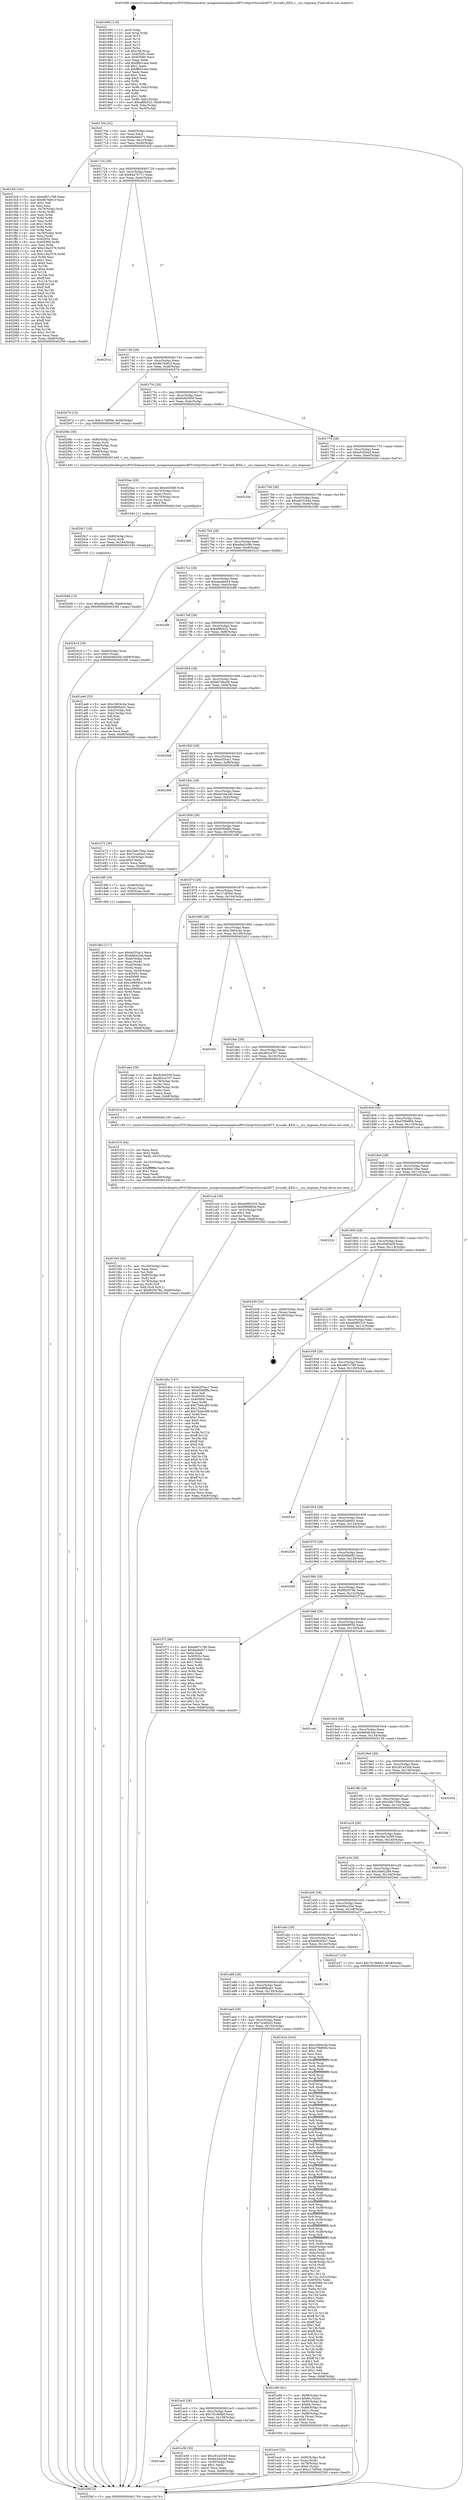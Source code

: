 digraph "0x401690" {
  label = "0x401690 (/mnt/c/Users/mathe/Desktop/tcc/POCII/binaries/extr_mongooseexamplesnRF51httprttSyscallsRTT_Syscalls_KEIL.c__sys_tmpnam_Final-ollvm.out::main(0))"
  labelloc = "t"
  node[shape=record]

  Entry [label="",width=0.3,height=0.3,shape=circle,fillcolor=black,style=filled]
  "0x401704" [label="{
     0x401704 [32]\l
     | [instrs]\l
     &nbsp;&nbsp;0x401704 \<+6\>: mov -0xb8(%rbp),%eax\l
     &nbsp;&nbsp;0x40170a \<+2\>: mov %eax,%ecx\l
     &nbsp;&nbsp;0x40170c \<+6\>: sub $0x8a4bd271,%ecx\l
     &nbsp;&nbsp;0x401712 \<+6\>: mov %eax,-0xcc(%rbp)\l
     &nbsp;&nbsp;0x401718 \<+6\>: mov %ecx,-0xd0(%rbp)\l
     &nbsp;&nbsp;0x40171e \<+6\>: je 0000000000401fc8 \<main+0x938\>\l
  }"]
  "0x401fc8" [label="{
     0x401fc8 [181]\l
     | [instrs]\l
     &nbsp;&nbsp;0x401fc8 \<+5\>: mov $0xe967c789,%eax\l
     &nbsp;&nbsp;0x401fcd \<+5\>: mov $0x9b76d01f,%ecx\l
     &nbsp;&nbsp;0x401fd2 \<+2\>: mov $0x1,%dl\l
     &nbsp;&nbsp;0x401fd4 \<+2\>: xor %esi,%esi\l
     &nbsp;&nbsp;0x401fd6 \<+4\>: mov -0x78(%rbp),%rdi\l
     &nbsp;&nbsp;0x401fda \<+3\>: mov (%rdi),%r8d\l
     &nbsp;&nbsp;0x401fdd \<+3\>: mov %esi,%r9d\l
     &nbsp;&nbsp;0x401fe0 \<+3\>: sub %r8d,%r9d\l
     &nbsp;&nbsp;0x401fe3 \<+3\>: mov %esi,%r8d\l
     &nbsp;&nbsp;0x401fe6 \<+4\>: sub $0x1,%r8d\l
     &nbsp;&nbsp;0x401fea \<+3\>: add %r8d,%r9d\l
     &nbsp;&nbsp;0x401fed \<+3\>: sub %r9d,%esi\l
     &nbsp;&nbsp;0x401ff0 \<+4\>: mov -0x78(%rbp),%rdi\l
     &nbsp;&nbsp;0x401ff4 \<+2\>: mov %esi,(%rdi)\l
     &nbsp;&nbsp;0x401ff6 \<+7\>: mov 0x40505c,%esi\l
     &nbsp;&nbsp;0x401ffd \<+8\>: mov 0x405060,%r8d\l
     &nbsp;&nbsp;0x402005 \<+3\>: mov %esi,%r9d\l
     &nbsp;&nbsp;0x402008 \<+7\>: add $0xc19a2576,%r9d\l
     &nbsp;&nbsp;0x40200f \<+4\>: sub $0x1,%r9d\l
     &nbsp;&nbsp;0x402013 \<+7\>: sub $0xc19a2576,%r9d\l
     &nbsp;&nbsp;0x40201a \<+4\>: imul %r9d,%esi\l
     &nbsp;&nbsp;0x40201e \<+3\>: and $0x1,%esi\l
     &nbsp;&nbsp;0x402021 \<+3\>: cmp $0x0,%esi\l
     &nbsp;&nbsp;0x402024 \<+4\>: sete %r10b\l
     &nbsp;&nbsp;0x402028 \<+4\>: cmp $0xa,%r8d\l
     &nbsp;&nbsp;0x40202c \<+4\>: setl %r11b\l
     &nbsp;&nbsp;0x402030 \<+3\>: mov %r10b,%bl\l
     &nbsp;&nbsp;0x402033 \<+3\>: xor $0xff,%bl\l
     &nbsp;&nbsp;0x402036 \<+3\>: mov %r11b,%r14b\l
     &nbsp;&nbsp;0x402039 \<+4\>: xor $0xff,%r14b\l
     &nbsp;&nbsp;0x40203d \<+3\>: xor $0x0,%dl\l
     &nbsp;&nbsp;0x402040 \<+3\>: mov %bl,%r15b\l
     &nbsp;&nbsp;0x402043 \<+4\>: and $0x0,%r15b\l
     &nbsp;&nbsp;0x402047 \<+3\>: and %dl,%r10b\l
     &nbsp;&nbsp;0x40204a \<+3\>: mov %r14b,%r12b\l
     &nbsp;&nbsp;0x40204d \<+4\>: and $0x0,%r12b\l
     &nbsp;&nbsp;0x402051 \<+3\>: and %dl,%r11b\l
     &nbsp;&nbsp;0x402054 \<+3\>: or %r10b,%r15b\l
     &nbsp;&nbsp;0x402057 \<+3\>: or %r11b,%r12b\l
     &nbsp;&nbsp;0x40205a \<+3\>: xor %r12b,%r15b\l
     &nbsp;&nbsp;0x40205d \<+3\>: or %r14b,%bl\l
     &nbsp;&nbsp;0x402060 \<+3\>: xor $0xff,%bl\l
     &nbsp;&nbsp;0x402063 \<+3\>: or $0x0,%dl\l
     &nbsp;&nbsp;0x402066 \<+2\>: and %dl,%bl\l
     &nbsp;&nbsp;0x402068 \<+3\>: or %bl,%r15b\l
     &nbsp;&nbsp;0x40206b \<+4\>: test $0x1,%r15b\l
     &nbsp;&nbsp;0x40206f \<+3\>: cmovne %ecx,%eax\l
     &nbsp;&nbsp;0x402072 \<+6\>: mov %eax,-0xb8(%rbp)\l
     &nbsp;&nbsp;0x402078 \<+5\>: jmp 000000000040256f \<main+0xedf\>\l
  }"]
  "0x401724" [label="{
     0x401724 [28]\l
     | [instrs]\l
     &nbsp;&nbsp;0x401724 \<+5\>: jmp 0000000000401729 \<main+0x99\>\l
     &nbsp;&nbsp;0x401729 \<+6\>: mov -0xcc(%rbp),%eax\l
     &nbsp;&nbsp;0x40172f \<+5\>: sub $0x94a70711,%eax\l
     &nbsp;&nbsp;0x401734 \<+6\>: mov %eax,-0xd4(%rbp)\l
     &nbsp;&nbsp;0x40173a \<+6\>: je 000000000040251e \<main+0xe8e\>\l
  }"]
  Exit [label="",width=0.3,height=0.3,shape=circle,fillcolor=black,style=filled,peripheries=2]
  "0x40251e" [label="{
     0x40251e\l
  }", style=dashed]
  "0x401740" [label="{
     0x401740 [28]\l
     | [instrs]\l
     &nbsp;&nbsp;0x401740 \<+5\>: jmp 0000000000401745 \<main+0xb5\>\l
     &nbsp;&nbsp;0x401745 \<+6\>: mov -0xcc(%rbp),%eax\l
     &nbsp;&nbsp;0x40174b \<+5\>: sub $0x9b76d01f,%eax\l
     &nbsp;&nbsp;0x401750 \<+6\>: mov %eax,-0xd8(%rbp)\l
     &nbsp;&nbsp;0x401756 \<+6\>: je 000000000040207d \<main+0x9ed\>\l
  }"]
  "0x4020d9" [label="{
     0x4020d9 [15]\l
     | [instrs]\l
     &nbsp;&nbsp;0x4020d9 \<+10\>: movl $0xa9ad3c9b,-0xb8(%rbp)\l
     &nbsp;&nbsp;0x4020e3 \<+5\>: jmp 000000000040256f \<main+0xedf\>\l
  }"]
  "0x40207d" [label="{
     0x40207d [15]\l
     | [instrs]\l
     &nbsp;&nbsp;0x40207d \<+10\>: movl $0xc17df5bd,-0xb8(%rbp)\l
     &nbsp;&nbsp;0x402087 \<+5\>: jmp 000000000040256f \<main+0xedf\>\l
  }"]
  "0x40175c" [label="{
     0x40175c [28]\l
     | [instrs]\l
     &nbsp;&nbsp;0x40175c \<+5\>: jmp 0000000000401761 \<main+0xd1\>\l
     &nbsp;&nbsp;0x401761 \<+6\>: mov -0xcc(%rbp),%eax\l
     &nbsp;&nbsp;0x401767 \<+5\>: sub $0x9cf45059,%eax\l
     &nbsp;&nbsp;0x40176c \<+6\>: mov %eax,-0xdc(%rbp)\l
     &nbsp;&nbsp;0x401772 \<+6\>: je 000000000040208c \<main+0x9fc\>\l
  }"]
  "0x4020c7" [label="{
     0x4020c7 [18]\l
     | [instrs]\l
     &nbsp;&nbsp;0x4020c7 \<+4\>: mov -0x80(%rbp),%rcx\l
     &nbsp;&nbsp;0x4020cb \<+3\>: mov (%rcx),%rdi\l
     &nbsp;&nbsp;0x4020ce \<+6\>: mov %eax,-0x164(%rbp)\l
     &nbsp;&nbsp;0x4020d4 \<+5\>: call 0000000000401030 \<free@plt\>\l
     | [calls]\l
     &nbsp;&nbsp;0x401030 \{1\} (unknown)\l
  }"]
  "0x40208c" [label="{
     0x40208c [30]\l
     | [instrs]\l
     &nbsp;&nbsp;0x40208c \<+4\>: mov -0x80(%rbp),%rax\l
     &nbsp;&nbsp;0x402090 \<+3\>: mov (%rax),%rdi\l
     &nbsp;&nbsp;0x402093 \<+7\>: mov -0x98(%rbp),%rax\l
     &nbsp;&nbsp;0x40209a \<+2\>: mov (%rax),%esi\l
     &nbsp;&nbsp;0x40209c \<+7\>: mov -0x90(%rbp),%rax\l
     &nbsp;&nbsp;0x4020a3 \<+2\>: mov (%rax),%edx\l
     &nbsp;&nbsp;0x4020a5 \<+5\>: call 0000000000401440 \<_sys_tmpnam\>\l
     | [calls]\l
     &nbsp;&nbsp;0x401440 \{1\} (/mnt/c/Users/mathe/Desktop/tcc/POCII/binaries/extr_mongooseexamplesnRF51httprttSyscallsRTT_Syscalls_KEIL.c__sys_tmpnam_Final-ollvm.out::_sys_tmpnam)\l
  }"]
  "0x401778" [label="{
     0x401778 [28]\l
     | [instrs]\l
     &nbsp;&nbsp;0x401778 \<+5\>: jmp 000000000040177d \<main+0xed\>\l
     &nbsp;&nbsp;0x40177d \<+6\>: mov -0xcc(%rbp),%eax\l
     &nbsp;&nbsp;0x401783 \<+5\>: sub $0xa5cf2ba5,%eax\l
     &nbsp;&nbsp;0x401788 \<+6\>: mov %eax,-0xe0(%rbp)\l
     &nbsp;&nbsp;0x40178e \<+6\>: je 000000000040220e \<main+0xb7e\>\l
  }"]
  "0x4020aa" [label="{
     0x4020aa [29]\l
     | [instrs]\l
     &nbsp;&nbsp;0x4020aa \<+10\>: movabs $0x4030d6,%rdi\l
     &nbsp;&nbsp;0x4020b4 \<+4\>: mov -0x70(%rbp),%rcx\l
     &nbsp;&nbsp;0x4020b8 \<+2\>: mov %eax,(%rcx)\l
     &nbsp;&nbsp;0x4020ba \<+4\>: mov -0x70(%rbp),%rcx\l
     &nbsp;&nbsp;0x4020be \<+2\>: mov (%rcx),%esi\l
     &nbsp;&nbsp;0x4020c0 \<+2\>: mov $0x0,%al\l
     &nbsp;&nbsp;0x4020c2 \<+5\>: call 0000000000401040 \<printf@plt\>\l
     | [calls]\l
     &nbsp;&nbsp;0x401040 \{1\} (unknown)\l
  }"]
  "0x40220e" [label="{
     0x40220e\l
  }", style=dashed]
  "0x401794" [label="{
     0x401794 [28]\l
     | [instrs]\l
     &nbsp;&nbsp;0x401794 \<+5\>: jmp 0000000000401799 \<main+0x109\>\l
     &nbsp;&nbsp;0x401799 \<+6\>: mov -0xcc(%rbp),%eax\l
     &nbsp;&nbsp;0x40179f \<+5\>: sub $0xa6231944,%eax\l
     &nbsp;&nbsp;0x4017a4 \<+6\>: mov %eax,-0xe4(%rbp)\l
     &nbsp;&nbsp;0x4017aa \<+6\>: je 0000000000402286 \<main+0xbf6\>\l
  }"]
  "0x401f45" [label="{
     0x401f45 [45]\l
     | [instrs]\l
     &nbsp;&nbsp;0x401f45 \<+6\>: mov -0x160(%rbp),%ecx\l
     &nbsp;&nbsp;0x401f4b \<+3\>: imul %eax,%ecx\l
     &nbsp;&nbsp;0x401f4e \<+3\>: mov %cl,%dil\l
     &nbsp;&nbsp;0x401f51 \<+4\>: mov -0x80(%rbp),%r8\l
     &nbsp;&nbsp;0x401f55 \<+3\>: mov (%r8),%r8\l
     &nbsp;&nbsp;0x401f58 \<+4\>: mov -0x78(%rbp),%r9\l
     &nbsp;&nbsp;0x401f5c \<+3\>: movslq (%r9),%r9\l
     &nbsp;&nbsp;0x401f5f \<+4\>: mov %dil,(%r8,%r9,1)\l
     &nbsp;&nbsp;0x401f63 \<+10\>: movl $0xf920578e,-0xb8(%rbp)\l
     &nbsp;&nbsp;0x401f6d \<+5\>: jmp 000000000040256f \<main+0xedf\>\l
  }"]
  "0x402286" [label="{
     0x402286\l
  }", style=dashed]
  "0x4017b0" [label="{
     0x4017b0 [28]\l
     | [instrs]\l
     &nbsp;&nbsp;0x4017b0 \<+5\>: jmp 00000000004017b5 \<main+0x125\>\l
     &nbsp;&nbsp;0x4017b5 \<+6\>: mov -0xcc(%rbp),%eax\l
     &nbsp;&nbsp;0x4017bb \<+5\>: sub $0xa9ad3c9b,%eax\l
     &nbsp;&nbsp;0x4017c0 \<+6\>: mov %eax,-0xe8(%rbp)\l
     &nbsp;&nbsp;0x4017c6 \<+6\>: je 000000000040241d \<main+0xd8d\>\l
  }"]
  "0x401f19" [label="{
     0x401f19 [44]\l
     | [instrs]\l
     &nbsp;&nbsp;0x401f19 \<+2\>: xor %ecx,%ecx\l
     &nbsp;&nbsp;0x401f1b \<+5\>: mov $0x2,%edx\l
     &nbsp;&nbsp;0x401f20 \<+6\>: mov %edx,-0x15c(%rbp)\l
     &nbsp;&nbsp;0x401f26 \<+1\>: cltd\l
     &nbsp;&nbsp;0x401f27 \<+6\>: mov -0x15c(%rbp),%esi\l
     &nbsp;&nbsp;0x401f2d \<+2\>: idiv %esi\l
     &nbsp;&nbsp;0x401f2f \<+6\>: imul $0xfffffffe,%edx,%edx\l
     &nbsp;&nbsp;0x401f35 \<+3\>: sub $0x1,%ecx\l
     &nbsp;&nbsp;0x401f38 \<+2\>: sub %ecx,%edx\l
     &nbsp;&nbsp;0x401f3a \<+6\>: mov %edx,-0x160(%rbp)\l
     &nbsp;&nbsp;0x401f40 \<+5\>: call 0000000000401160 \<next_i\>\l
     | [calls]\l
     &nbsp;&nbsp;0x401160 \{1\} (/mnt/c/Users/mathe/Desktop/tcc/POCII/binaries/extr_mongooseexamplesnRF51httprttSyscallsRTT_Syscalls_KEIL.c__sys_tmpnam_Final-ollvm.out::next_i)\l
  }"]
  "0x40241d" [label="{
     0x40241d [28]\l
     | [instrs]\l
     &nbsp;&nbsp;0x40241d \<+7\>: mov -0xb0(%rbp),%rax\l
     &nbsp;&nbsp;0x402424 \<+6\>: movl $0x0,(%rax)\l
     &nbsp;&nbsp;0x40242a \<+10\>: movl $0xe0483a5f,-0xb8(%rbp)\l
     &nbsp;&nbsp;0x402434 \<+5\>: jmp 000000000040256f \<main+0xedf\>\l
  }"]
  "0x4017cc" [label="{
     0x4017cc [28]\l
     | [instrs]\l
     &nbsp;&nbsp;0x4017cc \<+5\>: jmp 00000000004017d1 \<main+0x141\>\l
     &nbsp;&nbsp;0x4017d1 \<+6\>: mov -0xcc(%rbp),%eax\l
     &nbsp;&nbsp;0x4017d7 \<+5\>: sub $0xaaea6a34,%eax\l
     &nbsp;&nbsp;0x4017dc \<+6\>: mov %eax,-0xec(%rbp)\l
     &nbsp;&nbsp;0x4017e2 \<+6\>: je 00000000004024f9 \<main+0xe69\>\l
  }"]
  "0x401ecd" [label="{
     0x401ecd [32]\l
     | [instrs]\l
     &nbsp;&nbsp;0x401ecd \<+4\>: mov -0x80(%rbp),%rdi\l
     &nbsp;&nbsp;0x401ed1 \<+3\>: mov %rax,(%rdi)\l
     &nbsp;&nbsp;0x401ed4 \<+4\>: mov -0x78(%rbp),%rax\l
     &nbsp;&nbsp;0x401ed8 \<+6\>: movl $0x0,(%rax)\l
     &nbsp;&nbsp;0x401ede \<+10\>: movl $0xc17df5bd,-0xb8(%rbp)\l
     &nbsp;&nbsp;0x401ee8 \<+5\>: jmp 000000000040256f \<main+0xedf\>\l
  }"]
  "0x4024f9" [label="{
     0x4024f9\l
  }", style=dashed]
  "0x4017e8" [label="{
     0x4017e8 [28]\l
     | [instrs]\l
     &nbsp;&nbsp;0x4017e8 \<+5\>: jmp 00000000004017ed \<main+0x15d\>\l
     &nbsp;&nbsp;0x4017ed \<+6\>: mov -0xcc(%rbp),%eax\l
     &nbsp;&nbsp;0x4017f3 \<+5\>: sub $0xaf6fe522,%eax\l
     &nbsp;&nbsp;0x4017f8 \<+6\>: mov %eax,-0xf0(%rbp)\l
     &nbsp;&nbsp;0x4017fe \<+6\>: je 0000000000401ae6 \<main+0x456\>\l
  }"]
  "0x401adc" [label="{
     0x401adc\l
  }", style=dashed]
  "0x401ae6" [label="{
     0x401ae6 [53]\l
     | [instrs]\l
     &nbsp;&nbsp;0x401ae6 \<+5\>: mov $0xc3d04c4a,%eax\l
     &nbsp;&nbsp;0x401aeb \<+5\>: mov $0x6f68ba01,%ecx\l
     &nbsp;&nbsp;0x401af0 \<+6\>: mov -0xb2(%rbp),%dl\l
     &nbsp;&nbsp;0x401af6 \<+7\>: mov -0xb1(%rbp),%sil\l
     &nbsp;&nbsp;0x401afd \<+3\>: mov %dl,%dil\l
     &nbsp;&nbsp;0x401b00 \<+3\>: and %sil,%dil\l
     &nbsp;&nbsp;0x401b03 \<+3\>: xor %sil,%dl\l
     &nbsp;&nbsp;0x401b06 \<+3\>: or %dl,%dil\l
     &nbsp;&nbsp;0x401b09 \<+4\>: test $0x1,%dil\l
     &nbsp;&nbsp;0x401b0d \<+3\>: cmovne %ecx,%eax\l
     &nbsp;&nbsp;0x401b10 \<+6\>: mov %eax,-0xb8(%rbp)\l
     &nbsp;&nbsp;0x401b16 \<+5\>: jmp 000000000040256f \<main+0xedf\>\l
  }"]
  "0x401804" [label="{
     0x401804 [28]\l
     | [instrs]\l
     &nbsp;&nbsp;0x401804 \<+5\>: jmp 0000000000401809 \<main+0x179\>\l
     &nbsp;&nbsp;0x401809 \<+6\>: mov -0xcc(%rbp),%eax\l
     &nbsp;&nbsp;0x40180f \<+5\>: sub $0xbb7dbcd9,%eax\l
     &nbsp;&nbsp;0x401814 \<+6\>: mov %eax,-0xf4(%rbp)\l
     &nbsp;&nbsp;0x40181a \<+6\>: je 00000000004020e8 \<main+0xa58\>\l
  }"]
  "0x40256f" [label="{
     0x40256f [5]\l
     | [instrs]\l
     &nbsp;&nbsp;0x40256f \<+5\>: jmp 0000000000401704 \<main+0x74\>\l
  }"]
  "0x401690" [label="{
     0x401690 [116]\l
     | [instrs]\l
     &nbsp;&nbsp;0x401690 \<+1\>: push %rbp\l
     &nbsp;&nbsp;0x401691 \<+3\>: mov %rsp,%rbp\l
     &nbsp;&nbsp;0x401694 \<+2\>: push %r15\l
     &nbsp;&nbsp;0x401696 \<+2\>: push %r14\l
     &nbsp;&nbsp;0x401698 \<+2\>: push %r13\l
     &nbsp;&nbsp;0x40169a \<+2\>: push %r12\l
     &nbsp;&nbsp;0x40169c \<+1\>: push %rbx\l
     &nbsp;&nbsp;0x40169d \<+7\>: sub $0x168,%rsp\l
     &nbsp;&nbsp;0x4016a4 \<+7\>: mov 0x40505c,%eax\l
     &nbsp;&nbsp;0x4016ab \<+7\>: mov 0x405060,%ecx\l
     &nbsp;&nbsp;0x4016b2 \<+2\>: mov %eax,%edx\l
     &nbsp;&nbsp;0x4016b4 \<+6\>: add $0xffb01eea,%edx\l
     &nbsp;&nbsp;0x4016ba \<+3\>: sub $0x1,%edx\l
     &nbsp;&nbsp;0x4016bd \<+6\>: sub $0xffb01eea,%edx\l
     &nbsp;&nbsp;0x4016c3 \<+3\>: imul %edx,%eax\l
     &nbsp;&nbsp;0x4016c6 \<+3\>: and $0x1,%eax\l
     &nbsp;&nbsp;0x4016c9 \<+3\>: cmp $0x0,%eax\l
     &nbsp;&nbsp;0x4016cc \<+4\>: sete %r8b\l
     &nbsp;&nbsp;0x4016d0 \<+4\>: and $0x1,%r8b\l
     &nbsp;&nbsp;0x4016d4 \<+7\>: mov %r8b,-0xb2(%rbp)\l
     &nbsp;&nbsp;0x4016db \<+3\>: cmp $0xa,%ecx\l
     &nbsp;&nbsp;0x4016de \<+4\>: setl %r8b\l
     &nbsp;&nbsp;0x4016e2 \<+4\>: and $0x1,%r8b\l
     &nbsp;&nbsp;0x4016e6 \<+7\>: mov %r8b,-0xb1(%rbp)\l
     &nbsp;&nbsp;0x4016ed \<+10\>: movl $0xaf6fe522,-0xb8(%rbp)\l
     &nbsp;&nbsp;0x4016f7 \<+6\>: mov %edi,-0xbc(%rbp)\l
     &nbsp;&nbsp;0x4016fd \<+7\>: mov %rsi,-0xc8(%rbp)\l
  }"]
  "0x401e36" [label="{
     0x401e36 [30]\l
     | [instrs]\l
     &nbsp;&nbsp;0x401e36 \<+5\>: mov $0x281a5349,%eax\l
     &nbsp;&nbsp;0x401e3b \<+5\>: mov $0xbe34a340,%ecx\l
     &nbsp;&nbsp;0x401e40 \<+3\>: mov -0x30(%rbp),%edx\l
     &nbsp;&nbsp;0x401e43 \<+3\>: cmp $0x1,%edx\l
     &nbsp;&nbsp;0x401e46 \<+3\>: cmovl %ecx,%eax\l
     &nbsp;&nbsp;0x401e49 \<+6\>: mov %eax,-0xb8(%rbp)\l
     &nbsp;&nbsp;0x401e4f \<+5\>: jmp 000000000040256f \<main+0xedf\>\l
  }"]
  "0x4020e8" [label="{
     0x4020e8\l
  }", style=dashed]
  "0x401820" [label="{
     0x401820 [28]\l
     | [instrs]\l
     &nbsp;&nbsp;0x401820 \<+5\>: jmp 0000000000401825 \<main+0x195\>\l
     &nbsp;&nbsp;0x401825 \<+6\>: mov -0xcc(%rbp),%eax\l
     &nbsp;&nbsp;0x40182b \<+5\>: sub $0xbcf35ac1,%eax\l
     &nbsp;&nbsp;0x401830 \<+6\>: mov %eax,-0xf8(%rbp)\l
     &nbsp;&nbsp;0x401836 \<+6\>: je 0000000000402496 \<main+0xe06\>\l
  }"]
  "0x401ac0" [label="{
     0x401ac0 [28]\l
     | [instrs]\l
     &nbsp;&nbsp;0x401ac0 \<+5\>: jmp 0000000000401ac5 \<main+0x435\>\l
     &nbsp;&nbsp;0x401ac5 \<+6\>: mov -0xcc(%rbp),%eax\l
     &nbsp;&nbsp;0x401acb \<+5\>: sub $0x7d10b6b0,%eax\l
     &nbsp;&nbsp;0x401ad0 \<+6\>: mov %eax,-0x158(%rbp)\l
     &nbsp;&nbsp;0x401ad6 \<+6\>: je 0000000000401e36 \<main+0x7a6\>\l
  }"]
  "0x402496" [label="{
     0x402496\l
  }", style=dashed]
  "0x40183c" [label="{
     0x40183c [28]\l
     | [instrs]\l
     &nbsp;&nbsp;0x40183c \<+5\>: jmp 0000000000401841 \<main+0x1b1\>\l
     &nbsp;&nbsp;0x401841 \<+6\>: mov -0xcc(%rbp),%eax\l
     &nbsp;&nbsp;0x401847 \<+5\>: sub $0xbe34a340,%eax\l
     &nbsp;&nbsp;0x40184c \<+6\>: mov %eax,-0xfc(%rbp)\l
     &nbsp;&nbsp;0x401852 \<+6\>: je 0000000000401e72 \<main+0x7e2\>\l
  }"]
  "0x401e90" [label="{
     0x401e90 [61]\l
     | [instrs]\l
     &nbsp;&nbsp;0x401e90 \<+7\>: mov -0x98(%rbp),%rax\l
     &nbsp;&nbsp;0x401e97 \<+6\>: movl $0x64,(%rax)\l
     &nbsp;&nbsp;0x401e9d \<+7\>: mov -0x90(%rbp),%rax\l
     &nbsp;&nbsp;0x401ea4 \<+6\>: movl $0x64,(%rax)\l
     &nbsp;&nbsp;0x401eaa \<+7\>: mov -0x88(%rbp),%rax\l
     &nbsp;&nbsp;0x401eb1 \<+6\>: movl $0x1,(%rax)\l
     &nbsp;&nbsp;0x401eb7 \<+7\>: mov -0x88(%rbp),%rax\l
     &nbsp;&nbsp;0x401ebe \<+3\>: movslq (%rax),%rax\l
     &nbsp;&nbsp;0x401ec1 \<+4\>: shl $0x0,%rax\l
     &nbsp;&nbsp;0x401ec5 \<+3\>: mov %rax,%rdi\l
     &nbsp;&nbsp;0x401ec8 \<+5\>: call 0000000000401050 \<malloc@plt\>\l
     | [calls]\l
     &nbsp;&nbsp;0x401050 \{1\} (unknown)\l
  }"]
  "0x401e72" [label="{
     0x401e72 [30]\l
     | [instrs]\l
     &nbsp;&nbsp;0x401e72 \<+5\>: mov $0x346c794e,%eax\l
     &nbsp;&nbsp;0x401e77 \<+5\>: mov $0x7ccad2e3,%ecx\l
     &nbsp;&nbsp;0x401e7c \<+3\>: mov -0x30(%rbp),%edx\l
     &nbsp;&nbsp;0x401e7f \<+3\>: cmp $0x0,%edx\l
     &nbsp;&nbsp;0x401e82 \<+3\>: cmove %ecx,%eax\l
     &nbsp;&nbsp;0x401e85 \<+6\>: mov %eax,-0xb8(%rbp)\l
     &nbsp;&nbsp;0x401e8b \<+5\>: jmp 000000000040256f \<main+0xedf\>\l
  }"]
  "0x401858" [label="{
     0x401858 [28]\l
     | [instrs]\l
     &nbsp;&nbsp;0x401858 \<+5\>: jmp 000000000040185d \<main+0x1cd\>\l
     &nbsp;&nbsp;0x40185d \<+6\>: mov -0xcc(%rbp),%eax\l
     &nbsp;&nbsp;0x401863 \<+5\>: sub $0xbf3b6f8a,%eax\l
     &nbsp;&nbsp;0x401868 \<+6\>: mov %eax,-0x100(%rbp)\l
     &nbsp;&nbsp;0x40186e \<+6\>: je 0000000000401d9f \<main+0x70f\>\l
  }"]
  "0x401db2" [label="{
     0x401db2 [117]\l
     | [instrs]\l
     &nbsp;&nbsp;0x401db2 \<+5\>: mov $0xbcf35ac1,%ecx\l
     &nbsp;&nbsp;0x401db7 \<+5\>: mov $0x66fce20d,%edx\l
     &nbsp;&nbsp;0x401dbc \<+7\>: mov -0xa0(%rbp),%rdi\l
     &nbsp;&nbsp;0x401dc3 \<+2\>: mov %eax,(%rdi)\l
     &nbsp;&nbsp;0x401dc5 \<+7\>: mov -0xa0(%rbp),%rdi\l
     &nbsp;&nbsp;0x401dcc \<+2\>: mov (%rdi),%eax\l
     &nbsp;&nbsp;0x401dce \<+3\>: mov %eax,-0x30(%rbp)\l
     &nbsp;&nbsp;0x401dd1 \<+7\>: mov 0x40505c,%eax\l
     &nbsp;&nbsp;0x401dd8 \<+7\>: mov 0x405060,%esi\l
     &nbsp;&nbsp;0x401ddf \<+3\>: mov %eax,%r8d\l
     &nbsp;&nbsp;0x401de2 \<+7\>: sub $0xcc9859cd,%r8d\l
     &nbsp;&nbsp;0x401de9 \<+4\>: sub $0x1,%r8d\l
     &nbsp;&nbsp;0x401ded \<+7\>: add $0xcc9859cd,%r8d\l
     &nbsp;&nbsp;0x401df4 \<+4\>: imul %r8d,%eax\l
     &nbsp;&nbsp;0x401df8 \<+3\>: and $0x1,%eax\l
     &nbsp;&nbsp;0x401dfb \<+3\>: cmp $0x0,%eax\l
     &nbsp;&nbsp;0x401dfe \<+4\>: sete %r9b\l
     &nbsp;&nbsp;0x401e02 \<+3\>: cmp $0xa,%esi\l
     &nbsp;&nbsp;0x401e05 \<+4\>: setl %r10b\l
     &nbsp;&nbsp;0x401e09 \<+3\>: mov %r9b,%r11b\l
     &nbsp;&nbsp;0x401e0c \<+3\>: and %r10b,%r11b\l
     &nbsp;&nbsp;0x401e0f \<+3\>: xor %r10b,%r9b\l
     &nbsp;&nbsp;0x401e12 \<+3\>: or %r9b,%r11b\l
     &nbsp;&nbsp;0x401e15 \<+4\>: test $0x1,%r11b\l
     &nbsp;&nbsp;0x401e19 \<+3\>: cmovne %edx,%ecx\l
     &nbsp;&nbsp;0x401e1c \<+6\>: mov %ecx,-0xb8(%rbp)\l
     &nbsp;&nbsp;0x401e22 \<+5\>: jmp 000000000040256f \<main+0xedf\>\l
  }"]
  "0x401d9f" [label="{
     0x401d9f [19]\l
     | [instrs]\l
     &nbsp;&nbsp;0x401d9f \<+7\>: mov -0xa8(%rbp),%rax\l
     &nbsp;&nbsp;0x401da6 \<+3\>: mov (%rax),%rax\l
     &nbsp;&nbsp;0x401da9 \<+4\>: mov 0x8(%rax),%rdi\l
     &nbsp;&nbsp;0x401dad \<+5\>: call 0000000000401060 \<atoi@plt\>\l
     | [calls]\l
     &nbsp;&nbsp;0x401060 \{1\} (unknown)\l
  }"]
  "0x401874" [label="{
     0x401874 [28]\l
     | [instrs]\l
     &nbsp;&nbsp;0x401874 \<+5\>: jmp 0000000000401879 \<main+0x1e9\>\l
     &nbsp;&nbsp;0x401879 \<+6\>: mov -0xcc(%rbp),%eax\l
     &nbsp;&nbsp;0x40187f \<+5\>: sub $0xc17df5bd,%eax\l
     &nbsp;&nbsp;0x401884 \<+6\>: mov %eax,-0x104(%rbp)\l
     &nbsp;&nbsp;0x40188a \<+6\>: je 0000000000401eed \<main+0x85d\>\l
  }"]
  "0x401aa4" [label="{
     0x401aa4 [28]\l
     | [instrs]\l
     &nbsp;&nbsp;0x401aa4 \<+5\>: jmp 0000000000401aa9 \<main+0x419\>\l
     &nbsp;&nbsp;0x401aa9 \<+6\>: mov -0xcc(%rbp),%eax\l
     &nbsp;&nbsp;0x401aaf \<+5\>: sub $0x7ccad2e3,%eax\l
     &nbsp;&nbsp;0x401ab4 \<+6\>: mov %eax,-0x154(%rbp)\l
     &nbsp;&nbsp;0x401aba \<+6\>: je 0000000000401e90 \<main+0x800\>\l
  }"]
  "0x401eed" [label="{
     0x401eed [39]\l
     | [instrs]\l
     &nbsp;&nbsp;0x401eed \<+5\>: mov $0x9cf45059,%eax\l
     &nbsp;&nbsp;0x401ef2 \<+5\>: mov $0xd62ca707,%ecx\l
     &nbsp;&nbsp;0x401ef7 \<+4\>: mov -0x78(%rbp),%rdx\l
     &nbsp;&nbsp;0x401efb \<+2\>: mov (%rdx),%esi\l
     &nbsp;&nbsp;0x401efd \<+7\>: mov -0x88(%rbp),%rdx\l
     &nbsp;&nbsp;0x401f04 \<+2\>: cmp (%rdx),%esi\l
     &nbsp;&nbsp;0x401f06 \<+3\>: cmovl %ecx,%eax\l
     &nbsp;&nbsp;0x401f09 \<+6\>: mov %eax,-0xb8(%rbp)\l
     &nbsp;&nbsp;0x401f0f \<+5\>: jmp 000000000040256f \<main+0xedf\>\l
  }"]
  "0x401890" [label="{
     0x401890 [28]\l
     | [instrs]\l
     &nbsp;&nbsp;0x401890 \<+5\>: jmp 0000000000401895 \<main+0x205\>\l
     &nbsp;&nbsp;0x401895 \<+6\>: mov -0xcc(%rbp),%eax\l
     &nbsp;&nbsp;0x40189b \<+5\>: sub $0xc3d04c4a,%eax\l
     &nbsp;&nbsp;0x4018a0 \<+6\>: mov %eax,-0x108(%rbp)\l
     &nbsp;&nbsp;0x4018a6 \<+6\>: je 0000000000402451 \<main+0xdc1\>\l
  }"]
  "0x401b1b" [label="{
     0x401b1b [434]\l
     | [instrs]\l
     &nbsp;&nbsp;0x401b1b \<+5\>: mov $0xc3d04c4a,%eax\l
     &nbsp;&nbsp;0x401b20 \<+5\>: mov $0xd7f9d994,%ecx\l
     &nbsp;&nbsp;0x401b25 \<+2\>: mov $0x1,%dl\l
     &nbsp;&nbsp;0x401b27 \<+2\>: xor %esi,%esi\l
     &nbsp;&nbsp;0x401b29 \<+3\>: mov %rsp,%rdi\l
     &nbsp;&nbsp;0x401b2c \<+4\>: add $0xfffffffffffffff0,%rdi\l
     &nbsp;&nbsp;0x401b30 \<+3\>: mov %rdi,%rsp\l
     &nbsp;&nbsp;0x401b33 \<+7\>: mov %rdi,-0xb0(%rbp)\l
     &nbsp;&nbsp;0x401b3a \<+3\>: mov %rsp,%rdi\l
     &nbsp;&nbsp;0x401b3d \<+4\>: add $0xfffffffffffffff0,%rdi\l
     &nbsp;&nbsp;0x401b41 \<+3\>: mov %rdi,%rsp\l
     &nbsp;&nbsp;0x401b44 \<+3\>: mov %rsp,%r8\l
     &nbsp;&nbsp;0x401b47 \<+4\>: add $0xfffffffffffffff0,%r8\l
     &nbsp;&nbsp;0x401b4b \<+3\>: mov %r8,%rsp\l
     &nbsp;&nbsp;0x401b4e \<+7\>: mov %r8,-0xa8(%rbp)\l
     &nbsp;&nbsp;0x401b55 \<+3\>: mov %rsp,%r8\l
     &nbsp;&nbsp;0x401b58 \<+4\>: add $0xfffffffffffffff0,%r8\l
     &nbsp;&nbsp;0x401b5c \<+3\>: mov %r8,%rsp\l
     &nbsp;&nbsp;0x401b5f \<+7\>: mov %r8,-0xa0(%rbp)\l
     &nbsp;&nbsp;0x401b66 \<+3\>: mov %rsp,%r8\l
     &nbsp;&nbsp;0x401b69 \<+4\>: add $0xfffffffffffffff0,%r8\l
     &nbsp;&nbsp;0x401b6d \<+3\>: mov %r8,%rsp\l
     &nbsp;&nbsp;0x401b70 \<+7\>: mov %r8,-0x98(%rbp)\l
     &nbsp;&nbsp;0x401b77 \<+3\>: mov %rsp,%r8\l
     &nbsp;&nbsp;0x401b7a \<+4\>: add $0xfffffffffffffff0,%r8\l
     &nbsp;&nbsp;0x401b7e \<+3\>: mov %r8,%rsp\l
     &nbsp;&nbsp;0x401b81 \<+7\>: mov %r8,-0x90(%rbp)\l
     &nbsp;&nbsp;0x401b88 \<+3\>: mov %rsp,%r8\l
     &nbsp;&nbsp;0x401b8b \<+4\>: add $0xfffffffffffffff0,%r8\l
     &nbsp;&nbsp;0x401b8f \<+3\>: mov %r8,%rsp\l
     &nbsp;&nbsp;0x401b92 \<+7\>: mov %r8,-0x88(%rbp)\l
     &nbsp;&nbsp;0x401b99 \<+3\>: mov %rsp,%r8\l
     &nbsp;&nbsp;0x401b9c \<+4\>: add $0xfffffffffffffff0,%r8\l
     &nbsp;&nbsp;0x401ba0 \<+3\>: mov %r8,%rsp\l
     &nbsp;&nbsp;0x401ba3 \<+4\>: mov %r8,-0x80(%rbp)\l
     &nbsp;&nbsp;0x401ba7 \<+3\>: mov %rsp,%r8\l
     &nbsp;&nbsp;0x401baa \<+4\>: add $0xfffffffffffffff0,%r8\l
     &nbsp;&nbsp;0x401bae \<+3\>: mov %r8,%rsp\l
     &nbsp;&nbsp;0x401bb1 \<+4\>: mov %r8,-0x78(%rbp)\l
     &nbsp;&nbsp;0x401bb5 \<+3\>: mov %rsp,%r8\l
     &nbsp;&nbsp;0x401bb8 \<+4\>: add $0xfffffffffffffff0,%r8\l
     &nbsp;&nbsp;0x401bbc \<+3\>: mov %r8,%rsp\l
     &nbsp;&nbsp;0x401bbf \<+4\>: mov %r8,-0x70(%rbp)\l
     &nbsp;&nbsp;0x401bc3 \<+3\>: mov %rsp,%r8\l
     &nbsp;&nbsp;0x401bc6 \<+4\>: add $0xfffffffffffffff0,%r8\l
     &nbsp;&nbsp;0x401bca \<+3\>: mov %r8,%rsp\l
     &nbsp;&nbsp;0x401bcd \<+4\>: mov %r8,-0x68(%rbp)\l
     &nbsp;&nbsp;0x401bd1 \<+3\>: mov %rsp,%r8\l
     &nbsp;&nbsp;0x401bd4 \<+4\>: add $0xfffffffffffffff0,%r8\l
     &nbsp;&nbsp;0x401bd8 \<+3\>: mov %r8,%rsp\l
     &nbsp;&nbsp;0x401bdb \<+4\>: mov %r8,-0x60(%rbp)\l
     &nbsp;&nbsp;0x401bdf \<+3\>: mov %rsp,%r8\l
     &nbsp;&nbsp;0x401be2 \<+4\>: add $0xfffffffffffffff0,%r8\l
     &nbsp;&nbsp;0x401be6 \<+3\>: mov %r8,%rsp\l
     &nbsp;&nbsp;0x401be9 \<+4\>: mov %r8,-0x58(%rbp)\l
     &nbsp;&nbsp;0x401bed \<+3\>: mov %rsp,%r8\l
     &nbsp;&nbsp;0x401bf0 \<+4\>: add $0xfffffffffffffff0,%r8\l
     &nbsp;&nbsp;0x401bf4 \<+3\>: mov %r8,%rsp\l
     &nbsp;&nbsp;0x401bf7 \<+4\>: mov %r8,-0x50(%rbp)\l
     &nbsp;&nbsp;0x401bfb \<+3\>: mov %rsp,%r8\l
     &nbsp;&nbsp;0x401bfe \<+4\>: add $0xfffffffffffffff0,%r8\l
     &nbsp;&nbsp;0x401c02 \<+3\>: mov %r8,%rsp\l
     &nbsp;&nbsp;0x401c05 \<+4\>: mov %r8,-0x48(%rbp)\l
     &nbsp;&nbsp;0x401c09 \<+3\>: mov %rsp,%r8\l
     &nbsp;&nbsp;0x401c0c \<+4\>: add $0xfffffffffffffff0,%r8\l
     &nbsp;&nbsp;0x401c10 \<+3\>: mov %r8,%rsp\l
     &nbsp;&nbsp;0x401c13 \<+4\>: mov %r8,-0x40(%rbp)\l
     &nbsp;&nbsp;0x401c17 \<+7\>: mov -0xb0(%rbp),%r8\l
     &nbsp;&nbsp;0x401c1e \<+7\>: movl $0x0,(%r8)\l
     &nbsp;&nbsp;0x401c25 \<+7\>: mov -0xbc(%rbp),%r9d\l
     &nbsp;&nbsp;0x401c2c \<+3\>: mov %r9d,(%rdi)\l
     &nbsp;&nbsp;0x401c2f \<+7\>: mov -0xa8(%rbp),%r8\l
     &nbsp;&nbsp;0x401c36 \<+7\>: mov -0xc8(%rbp),%r10\l
     &nbsp;&nbsp;0x401c3d \<+3\>: mov %r10,(%r8)\l
     &nbsp;&nbsp;0x401c40 \<+3\>: cmpl $0x2,(%rdi)\l
     &nbsp;&nbsp;0x401c43 \<+4\>: setne %r11b\l
     &nbsp;&nbsp;0x401c47 \<+4\>: and $0x1,%r11b\l
     &nbsp;&nbsp;0x401c4b \<+4\>: mov %r11b,-0x31(%rbp)\l
     &nbsp;&nbsp;0x401c4f \<+7\>: mov 0x40505c,%ebx\l
     &nbsp;&nbsp;0x401c56 \<+8\>: mov 0x405060,%r14d\l
     &nbsp;&nbsp;0x401c5e \<+3\>: sub $0x1,%esi\l
     &nbsp;&nbsp;0x401c61 \<+3\>: mov %ebx,%r15d\l
     &nbsp;&nbsp;0x401c64 \<+3\>: add %esi,%r15d\l
     &nbsp;&nbsp;0x401c67 \<+4\>: imul %r15d,%ebx\l
     &nbsp;&nbsp;0x401c6b \<+3\>: and $0x1,%ebx\l
     &nbsp;&nbsp;0x401c6e \<+3\>: cmp $0x0,%ebx\l
     &nbsp;&nbsp;0x401c71 \<+4\>: sete %r11b\l
     &nbsp;&nbsp;0x401c75 \<+4\>: cmp $0xa,%r14d\l
     &nbsp;&nbsp;0x401c79 \<+4\>: setl %r12b\l
     &nbsp;&nbsp;0x401c7d \<+3\>: mov %r11b,%r13b\l
     &nbsp;&nbsp;0x401c80 \<+4\>: xor $0xff,%r13b\l
     &nbsp;&nbsp;0x401c84 \<+3\>: mov %r12b,%sil\l
     &nbsp;&nbsp;0x401c87 \<+4\>: xor $0xff,%sil\l
     &nbsp;&nbsp;0x401c8b \<+3\>: xor $0x1,%dl\l
     &nbsp;&nbsp;0x401c8e \<+3\>: mov %r13b,%dil\l
     &nbsp;&nbsp;0x401c91 \<+4\>: and $0xff,%dil\l
     &nbsp;&nbsp;0x401c95 \<+3\>: and %dl,%r11b\l
     &nbsp;&nbsp;0x401c98 \<+3\>: mov %sil,%r8b\l
     &nbsp;&nbsp;0x401c9b \<+4\>: and $0xff,%r8b\l
     &nbsp;&nbsp;0x401c9f \<+3\>: and %dl,%r12b\l
     &nbsp;&nbsp;0x401ca2 \<+3\>: or %r11b,%dil\l
     &nbsp;&nbsp;0x401ca5 \<+3\>: or %r12b,%r8b\l
     &nbsp;&nbsp;0x401ca8 \<+3\>: xor %r8b,%dil\l
     &nbsp;&nbsp;0x401cab \<+3\>: or %sil,%r13b\l
     &nbsp;&nbsp;0x401cae \<+4\>: xor $0xff,%r13b\l
     &nbsp;&nbsp;0x401cb2 \<+3\>: or $0x1,%dl\l
     &nbsp;&nbsp;0x401cb5 \<+3\>: and %dl,%r13b\l
     &nbsp;&nbsp;0x401cb8 \<+3\>: or %r13b,%dil\l
     &nbsp;&nbsp;0x401cbb \<+4\>: test $0x1,%dil\l
     &nbsp;&nbsp;0x401cbf \<+3\>: cmovne %ecx,%eax\l
     &nbsp;&nbsp;0x401cc2 \<+6\>: mov %eax,-0xb8(%rbp)\l
     &nbsp;&nbsp;0x401cc8 \<+5\>: jmp 000000000040256f \<main+0xedf\>\l
  }"]
  "0x402451" [label="{
     0x402451\l
  }", style=dashed]
  "0x4018ac" [label="{
     0x4018ac [28]\l
     | [instrs]\l
     &nbsp;&nbsp;0x4018ac \<+5\>: jmp 00000000004018b1 \<main+0x221\>\l
     &nbsp;&nbsp;0x4018b1 \<+6\>: mov -0xcc(%rbp),%eax\l
     &nbsp;&nbsp;0x4018b7 \<+5\>: sub $0xd62ca707,%eax\l
     &nbsp;&nbsp;0x4018bc \<+6\>: mov %eax,-0x10c(%rbp)\l
     &nbsp;&nbsp;0x4018c2 \<+6\>: je 0000000000401f14 \<main+0x884\>\l
  }"]
  "0x401a88" [label="{
     0x401a88 [28]\l
     | [instrs]\l
     &nbsp;&nbsp;0x401a88 \<+5\>: jmp 0000000000401a8d \<main+0x3fd\>\l
     &nbsp;&nbsp;0x401a8d \<+6\>: mov -0xcc(%rbp),%eax\l
     &nbsp;&nbsp;0x401a93 \<+5\>: sub $0x6f68ba01,%eax\l
     &nbsp;&nbsp;0x401a98 \<+6\>: mov %eax,-0x150(%rbp)\l
     &nbsp;&nbsp;0x401a9e \<+6\>: je 0000000000401b1b \<main+0x48b\>\l
  }"]
  "0x401f14" [label="{
     0x401f14 [5]\l
     | [instrs]\l
     &nbsp;&nbsp;0x401f14 \<+5\>: call 0000000000401160 \<next_i\>\l
     | [calls]\l
     &nbsp;&nbsp;0x401160 \{1\} (/mnt/c/Users/mathe/Desktop/tcc/POCII/binaries/extr_mongooseexamplesnRF51httprttSyscallsRTT_Syscalls_KEIL.c__sys_tmpnam_Final-ollvm.out::next_i)\l
  }"]
  "0x4018c8" [label="{
     0x4018c8 [28]\l
     | [instrs]\l
     &nbsp;&nbsp;0x4018c8 \<+5\>: jmp 00000000004018cd \<main+0x23d\>\l
     &nbsp;&nbsp;0x4018cd \<+6\>: mov -0xcc(%rbp),%eax\l
     &nbsp;&nbsp;0x4018d3 \<+5\>: sub $0xd7f9d994,%eax\l
     &nbsp;&nbsp;0x4018d8 \<+6\>: mov %eax,-0x110(%rbp)\l
     &nbsp;&nbsp;0x4018de \<+6\>: je 0000000000401ccd \<main+0x63d\>\l
  }"]
  "0x402194" [label="{
     0x402194\l
  }", style=dashed]
  "0x401ccd" [label="{
     0x401ccd [30]\l
     | [instrs]\l
     &nbsp;&nbsp;0x401ccd \<+5\>: mov $0xe6995333,%eax\l
     &nbsp;&nbsp;0x401cd2 \<+5\>: mov $0xf9899f3d,%ecx\l
     &nbsp;&nbsp;0x401cd7 \<+3\>: mov -0x31(%rbp),%dl\l
     &nbsp;&nbsp;0x401cda \<+3\>: test $0x1,%dl\l
     &nbsp;&nbsp;0x401cdd \<+3\>: cmovne %ecx,%eax\l
     &nbsp;&nbsp;0x401ce0 \<+6\>: mov %eax,-0xb8(%rbp)\l
     &nbsp;&nbsp;0x401ce6 \<+5\>: jmp 000000000040256f \<main+0xedf\>\l
  }"]
  "0x4018e4" [label="{
     0x4018e4 [28]\l
     | [instrs]\l
     &nbsp;&nbsp;0x4018e4 \<+5\>: jmp 00000000004018e9 \<main+0x259\>\l
     &nbsp;&nbsp;0x4018e9 \<+6\>: mov -0xcc(%rbp),%eax\l
     &nbsp;&nbsp;0x4018ef \<+5\>: sub $0xde412fea,%eax\l
     &nbsp;&nbsp;0x4018f4 \<+6\>: mov %eax,-0x114(%rbp)\l
     &nbsp;&nbsp;0x4018fa \<+6\>: je 000000000040222c \<main+0xb9c\>\l
  }"]
  "0x401a6c" [label="{
     0x401a6c [28]\l
     | [instrs]\l
     &nbsp;&nbsp;0x401a6c \<+5\>: jmp 0000000000401a71 \<main+0x3e1\>\l
     &nbsp;&nbsp;0x401a71 \<+6\>: mov -0xcc(%rbp),%eax\l
     &nbsp;&nbsp;0x401a77 \<+5\>: sub $0x6db454c7,%eax\l
     &nbsp;&nbsp;0x401a7c \<+6\>: mov %eax,-0x14c(%rbp)\l
     &nbsp;&nbsp;0x401a82 \<+6\>: je 0000000000402194 \<main+0xb04\>\l
  }"]
  "0x40222c" [label="{
     0x40222c\l
  }", style=dashed]
  "0x401900" [label="{
     0x401900 [28]\l
     | [instrs]\l
     &nbsp;&nbsp;0x401900 \<+5\>: jmp 0000000000401905 \<main+0x275\>\l
     &nbsp;&nbsp;0x401905 \<+6\>: mov -0xcc(%rbp),%eax\l
     &nbsp;&nbsp;0x40190b \<+5\>: sub $0xe0483a5f,%eax\l
     &nbsp;&nbsp;0x401910 \<+6\>: mov %eax,-0x118(%rbp)\l
     &nbsp;&nbsp;0x401916 \<+6\>: je 0000000000402439 \<main+0xda9\>\l
  }"]
  "0x401e27" [label="{
     0x401e27 [15]\l
     | [instrs]\l
     &nbsp;&nbsp;0x401e27 \<+10\>: movl $0x7d10b6b0,-0xb8(%rbp)\l
     &nbsp;&nbsp;0x401e31 \<+5\>: jmp 000000000040256f \<main+0xedf\>\l
  }"]
  "0x402439" [label="{
     0x402439 [24]\l
     | [instrs]\l
     &nbsp;&nbsp;0x402439 \<+7\>: mov -0xb0(%rbp),%rax\l
     &nbsp;&nbsp;0x402440 \<+2\>: mov (%rax),%eax\l
     &nbsp;&nbsp;0x402442 \<+4\>: lea -0x28(%rbp),%rsp\l
     &nbsp;&nbsp;0x402446 \<+1\>: pop %rbx\l
     &nbsp;&nbsp;0x402447 \<+2\>: pop %r12\l
     &nbsp;&nbsp;0x402449 \<+2\>: pop %r13\l
     &nbsp;&nbsp;0x40244b \<+2\>: pop %r14\l
     &nbsp;&nbsp;0x40244d \<+2\>: pop %r15\l
     &nbsp;&nbsp;0x40244f \<+1\>: pop %rbp\l
     &nbsp;&nbsp;0x402450 \<+1\>: ret\l
  }"]
  "0x40191c" [label="{
     0x40191c [28]\l
     | [instrs]\l
     &nbsp;&nbsp;0x40191c \<+5\>: jmp 0000000000401921 \<main+0x291\>\l
     &nbsp;&nbsp;0x401921 \<+6\>: mov -0xcc(%rbp),%eax\l
     &nbsp;&nbsp;0x401927 \<+5\>: sub $0xe6995333,%eax\l
     &nbsp;&nbsp;0x40192c \<+6\>: mov %eax,-0x11c(%rbp)\l
     &nbsp;&nbsp;0x401932 \<+6\>: je 0000000000401d0c \<main+0x67c\>\l
  }"]
  "0x401a50" [label="{
     0x401a50 [28]\l
     | [instrs]\l
     &nbsp;&nbsp;0x401a50 \<+5\>: jmp 0000000000401a55 \<main+0x3c5\>\l
     &nbsp;&nbsp;0x401a55 \<+6\>: mov -0xcc(%rbp),%eax\l
     &nbsp;&nbsp;0x401a5b \<+5\>: sub $0x66fce20d,%eax\l
     &nbsp;&nbsp;0x401a60 \<+6\>: mov %eax,-0x148(%rbp)\l
     &nbsp;&nbsp;0x401a66 \<+6\>: je 0000000000401e27 \<main+0x797\>\l
  }"]
  "0x401d0c" [label="{
     0x401d0c [147]\l
     | [instrs]\l
     &nbsp;&nbsp;0x401d0c \<+5\>: mov $0xbcf35ac1,%eax\l
     &nbsp;&nbsp;0x401d11 \<+5\>: mov $0xbf3b6f8a,%ecx\l
     &nbsp;&nbsp;0x401d16 \<+2\>: mov $0x1,%dl\l
     &nbsp;&nbsp;0x401d18 \<+7\>: mov 0x40505c,%esi\l
     &nbsp;&nbsp;0x401d1f \<+7\>: mov 0x405060,%edi\l
     &nbsp;&nbsp;0x401d26 \<+3\>: mov %esi,%r8d\l
     &nbsp;&nbsp;0x401d29 \<+7\>: sub $0x75ddcdf8,%r8d\l
     &nbsp;&nbsp;0x401d30 \<+4\>: sub $0x1,%r8d\l
     &nbsp;&nbsp;0x401d34 \<+7\>: add $0x75ddcdf8,%r8d\l
     &nbsp;&nbsp;0x401d3b \<+4\>: imul %r8d,%esi\l
     &nbsp;&nbsp;0x401d3f \<+3\>: and $0x1,%esi\l
     &nbsp;&nbsp;0x401d42 \<+3\>: cmp $0x0,%esi\l
     &nbsp;&nbsp;0x401d45 \<+4\>: sete %r9b\l
     &nbsp;&nbsp;0x401d49 \<+3\>: cmp $0xa,%edi\l
     &nbsp;&nbsp;0x401d4c \<+4\>: setl %r10b\l
     &nbsp;&nbsp;0x401d50 \<+3\>: mov %r9b,%r11b\l
     &nbsp;&nbsp;0x401d53 \<+4\>: xor $0xff,%r11b\l
     &nbsp;&nbsp;0x401d57 \<+3\>: mov %r10b,%bl\l
     &nbsp;&nbsp;0x401d5a \<+3\>: xor $0xff,%bl\l
     &nbsp;&nbsp;0x401d5d \<+3\>: xor $0x0,%dl\l
     &nbsp;&nbsp;0x401d60 \<+3\>: mov %r11b,%r14b\l
     &nbsp;&nbsp;0x401d63 \<+4\>: and $0x0,%r14b\l
     &nbsp;&nbsp;0x401d67 \<+3\>: and %dl,%r9b\l
     &nbsp;&nbsp;0x401d6a \<+3\>: mov %bl,%r15b\l
     &nbsp;&nbsp;0x401d6d \<+4\>: and $0x0,%r15b\l
     &nbsp;&nbsp;0x401d71 \<+3\>: and %dl,%r10b\l
     &nbsp;&nbsp;0x401d74 \<+3\>: or %r9b,%r14b\l
     &nbsp;&nbsp;0x401d77 \<+3\>: or %r10b,%r15b\l
     &nbsp;&nbsp;0x401d7a \<+3\>: xor %r15b,%r14b\l
     &nbsp;&nbsp;0x401d7d \<+3\>: or %bl,%r11b\l
     &nbsp;&nbsp;0x401d80 \<+4\>: xor $0xff,%r11b\l
     &nbsp;&nbsp;0x401d84 \<+3\>: or $0x0,%dl\l
     &nbsp;&nbsp;0x401d87 \<+3\>: and %dl,%r11b\l
     &nbsp;&nbsp;0x401d8a \<+3\>: or %r11b,%r14b\l
     &nbsp;&nbsp;0x401d8d \<+4\>: test $0x1,%r14b\l
     &nbsp;&nbsp;0x401d91 \<+3\>: cmovne %ecx,%eax\l
     &nbsp;&nbsp;0x401d94 \<+6\>: mov %eax,-0xb8(%rbp)\l
     &nbsp;&nbsp;0x401d9a \<+5\>: jmp 000000000040256f \<main+0xedf\>\l
  }"]
  "0x401938" [label="{
     0x401938 [28]\l
     | [instrs]\l
     &nbsp;&nbsp;0x401938 \<+5\>: jmp 000000000040193d \<main+0x2ad\>\l
     &nbsp;&nbsp;0x40193d \<+6\>: mov -0xcc(%rbp),%eax\l
     &nbsp;&nbsp;0x401943 \<+5\>: sub $0xe967c789,%eax\l
     &nbsp;&nbsp;0x401948 \<+6\>: mov %eax,-0x120(%rbp)\l
     &nbsp;&nbsp;0x40194e \<+6\>: je 00000000004024cf \<main+0xe3f\>\l
  }"]
  "0x4023eb" [label="{
     0x4023eb\l
  }", style=dashed]
  "0x4024cf" [label="{
     0x4024cf\l
  }", style=dashed]
  "0x401954" [label="{
     0x401954 [28]\l
     | [instrs]\l
     &nbsp;&nbsp;0x401954 \<+5\>: jmp 0000000000401959 \<main+0x2c9\>\l
     &nbsp;&nbsp;0x401959 \<+6\>: mov -0xcc(%rbp),%eax\l
     &nbsp;&nbsp;0x40195f \<+5\>: sub $0xef24b6b3,%eax\l
     &nbsp;&nbsp;0x401964 \<+6\>: mov %eax,-0x124(%rbp)\l
     &nbsp;&nbsp;0x40196a \<+6\>: je 00000000004022b0 \<main+0xc20\>\l
  }"]
  "0x401a34" [label="{
     0x401a34 [28]\l
     | [instrs]\l
     &nbsp;&nbsp;0x401a34 \<+5\>: jmp 0000000000401a39 \<main+0x3a9\>\l
     &nbsp;&nbsp;0x401a39 \<+6\>: mov -0xcc(%rbp),%eax\l
     &nbsp;&nbsp;0x401a3f \<+5\>: sub $0x3de6228e,%eax\l
     &nbsp;&nbsp;0x401a44 \<+6\>: mov %eax,-0x144(%rbp)\l
     &nbsp;&nbsp;0x401a4a \<+6\>: je 00000000004023eb \<main+0xd5b\>\l
  }"]
  "0x4022b0" [label="{
     0x4022b0\l
  }", style=dashed]
  "0x401970" [label="{
     0x401970 [28]\l
     | [instrs]\l
     &nbsp;&nbsp;0x401970 \<+5\>: jmp 0000000000401975 \<main+0x2e5\>\l
     &nbsp;&nbsp;0x401975 \<+6\>: mov -0xcc(%rbp),%eax\l
     &nbsp;&nbsp;0x40197b \<+5\>: sub $0xf29de0f2,%eax\l
     &nbsp;&nbsp;0x401980 \<+6\>: mov %eax,-0x128(%rbp)\l
     &nbsp;&nbsp;0x401986 \<+6\>: je 0000000000402409 \<main+0xd79\>\l
  }"]
  "0x402343" [label="{
     0x402343\l
  }", style=dashed]
  "0x402409" [label="{
     0x402409\l
  }", style=dashed]
  "0x40198c" [label="{
     0x40198c [28]\l
     | [instrs]\l
     &nbsp;&nbsp;0x40198c \<+5\>: jmp 0000000000401991 \<main+0x301\>\l
     &nbsp;&nbsp;0x401991 \<+6\>: mov -0xcc(%rbp),%eax\l
     &nbsp;&nbsp;0x401997 \<+5\>: sub $0xf920578e,%eax\l
     &nbsp;&nbsp;0x40199c \<+6\>: mov %eax,-0x12c(%rbp)\l
     &nbsp;&nbsp;0x4019a2 \<+6\>: je 0000000000401f72 \<main+0x8e2\>\l
  }"]
  "0x401a18" [label="{
     0x401a18 [28]\l
     | [instrs]\l
     &nbsp;&nbsp;0x401a18 \<+5\>: jmp 0000000000401a1d \<main+0x38d\>\l
     &nbsp;&nbsp;0x401a1d \<+6\>: mov -0xcc(%rbp),%eax\l
     &nbsp;&nbsp;0x401a23 \<+5\>: sub $0x38a7a299,%eax\l
     &nbsp;&nbsp;0x401a28 \<+6\>: mov %eax,-0x140(%rbp)\l
     &nbsp;&nbsp;0x401a2e \<+6\>: je 0000000000402343 \<main+0xcb3\>\l
  }"]
  "0x401f72" [label="{
     0x401f72 [86]\l
     | [instrs]\l
     &nbsp;&nbsp;0x401f72 \<+5\>: mov $0xe967c789,%eax\l
     &nbsp;&nbsp;0x401f77 \<+5\>: mov $0x8a4bd271,%ecx\l
     &nbsp;&nbsp;0x401f7c \<+2\>: xor %edx,%edx\l
     &nbsp;&nbsp;0x401f7e \<+7\>: mov 0x40505c,%esi\l
     &nbsp;&nbsp;0x401f85 \<+7\>: mov 0x405060,%edi\l
     &nbsp;&nbsp;0x401f8c \<+3\>: sub $0x1,%edx\l
     &nbsp;&nbsp;0x401f8f \<+3\>: mov %esi,%r8d\l
     &nbsp;&nbsp;0x401f92 \<+3\>: add %edx,%r8d\l
     &nbsp;&nbsp;0x401f95 \<+4\>: imul %r8d,%esi\l
     &nbsp;&nbsp;0x401f99 \<+3\>: and $0x1,%esi\l
     &nbsp;&nbsp;0x401f9c \<+3\>: cmp $0x0,%esi\l
     &nbsp;&nbsp;0x401f9f \<+4\>: sete %r9b\l
     &nbsp;&nbsp;0x401fa3 \<+3\>: cmp $0xa,%edi\l
     &nbsp;&nbsp;0x401fa6 \<+4\>: setl %r10b\l
     &nbsp;&nbsp;0x401faa \<+3\>: mov %r9b,%r11b\l
     &nbsp;&nbsp;0x401fad \<+3\>: and %r10b,%r11b\l
     &nbsp;&nbsp;0x401fb0 \<+3\>: xor %r10b,%r9b\l
     &nbsp;&nbsp;0x401fb3 \<+3\>: or %r9b,%r11b\l
     &nbsp;&nbsp;0x401fb6 \<+4\>: test $0x1,%r11b\l
     &nbsp;&nbsp;0x401fba \<+3\>: cmovne %ecx,%eax\l
     &nbsp;&nbsp;0x401fbd \<+6\>: mov %eax,-0xb8(%rbp)\l
     &nbsp;&nbsp;0x401fc3 \<+5\>: jmp 000000000040256f \<main+0xedf\>\l
  }"]
  "0x4019a8" [label="{
     0x4019a8 [28]\l
     | [instrs]\l
     &nbsp;&nbsp;0x4019a8 \<+5\>: jmp 00000000004019ad \<main+0x31d\>\l
     &nbsp;&nbsp;0x4019ad \<+6\>: mov -0xcc(%rbp),%eax\l
     &nbsp;&nbsp;0x4019b3 \<+5\>: sub $0xf9899f3d,%eax\l
     &nbsp;&nbsp;0x4019b8 \<+6\>: mov %eax,-0x130(%rbp)\l
     &nbsp;&nbsp;0x4019be \<+6\>: je 0000000000401ceb \<main+0x65b\>\l
  }"]
  "0x4023fa" [label="{
     0x4023fa\l
  }", style=dashed]
  "0x401ceb" [label="{
     0x401ceb\l
  }", style=dashed]
  "0x4019c4" [label="{
     0x4019c4 [28]\l
     | [instrs]\l
     &nbsp;&nbsp;0x4019c4 \<+5\>: jmp 00000000004019c9 \<main+0x339\>\l
     &nbsp;&nbsp;0x4019c9 \<+6\>: mov -0xcc(%rbp),%eax\l
     &nbsp;&nbsp;0x4019cf \<+5\>: sub $0xfe4db3ed,%eax\l
     &nbsp;&nbsp;0x4019d4 \<+6\>: mov %eax,-0x134(%rbp)\l
     &nbsp;&nbsp;0x4019da \<+6\>: je 0000000000402139 \<main+0xaa9\>\l
  }"]
  "0x4019fc" [label="{
     0x4019fc [28]\l
     | [instrs]\l
     &nbsp;&nbsp;0x4019fc \<+5\>: jmp 0000000000401a01 \<main+0x371\>\l
     &nbsp;&nbsp;0x401a01 \<+6\>: mov -0xcc(%rbp),%eax\l
     &nbsp;&nbsp;0x401a07 \<+5\>: sub $0x346c794e,%eax\l
     &nbsp;&nbsp;0x401a0c \<+6\>: mov %eax,-0x13c(%rbp)\l
     &nbsp;&nbsp;0x401a12 \<+6\>: je 00000000004023fa \<main+0xd6a\>\l
  }"]
  "0x402139" [label="{
     0x402139\l
  }", style=dashed]
  "0x4019e0" [label="{
     0x4019e0 [28]\l
     | [instrs]\l
     &nbsp;&nbsp;0x4019e0 \<+5\>: jmp 00000000004019e5 \<main+0x355\>\l
     &nbsp;&nbsp;0x4019e5 \<+6\>: mov -0xcc(%rbp),%eax\l
     &nbsp;&nbsp;0x4019eb \<+5\>: sub $0x281a5349,%eax\l
     &nbsp;&nbsp;0x4019f0 \<+6\>: mov %eax,-0x138(%rbp)\l
     &nbsp;&nbsp;0x4019f6 \<+6\>: je 0000000000401e54 \<main+0x7c4\>\l
  }"]
  "0x401e54" [label="{
     0x401e54\l
  }", style=dashed]
  Entry -> "0x401690" [label=" 1"]
  "0x401704" -> "0x401fc8" [label=" 1"]
  "0x401704" -> "0x401724" [label=" 17"]
  "0x402439" -> Exit [label=" 1"]
  "0x401724" -> "0x40251e" [label=" 0"]
  "0x401724" -> "0x401740" [label=" 17"]
  "0x40241d" -> "0x40256f" [label=" 1"]
  "0x401740" -> "0x40207d" [label=" 1"]
  "0x401740" -> "0x40175c" [label=" 16"]
  "0x4020d9" -> "0x40256f" [label=" 1"]
  "0x40175c" -> "0x40208c" [label=" 1"]
  "0x40175c" -> "0x401778" [label=" 15"]
  "0x4020c7" -> "0x4020d9" [label=" 1"]
  "0x401778" -> "0x40220e" [label=" 0"]
  "0x401778" -> "0x401794" [label=" 15"]
  "0x4020aa" -> "0x4020c7" [label=" 1"]
  "0x401794" -> "0x402286" [label=" 0"]
  "0x401794" -> "0x4017b0" [label=" 15"]
  "0x40208c" -> "0x4020aa" [label=" 1"]
  "0x4017b0" -> "0x40241d" [label=" 1"]
  "0x4017b0" -> "0x4017cc" [label=" 14"]
  "0x40207d" -> "0x40256f" [label=" 1"]
  "0x4017cc" -> "0x4024f9" [label=" 0"]
  "0x4017cc" -> "0x4017e8" [label=" 14"]
  "0x401fc8" -> "0x40256f" [label=" 1"]
  "0x4017e8" -> "0x401ae6" [label=" 1"]
  "0x4017e8" -> "0x401804" [label=" 13"]
  "0x401ae6" -> "0x40256f" [label=" 1"]
  "0x401690" -> "0x401704" [label=" 1"]
  "0x40256f" -> "0x401704" [label=" 17"]
  "0x401f72" -> "0x40256f" [label=" 1"]
  "0x401804" -> "0x4020e8" [label=" 0"]
  "0x401804" -> "0x401820" [label=" 13"]
  "0x401f45" -> "0x40256f" [label=" 1"]
  "0x401820" -> "0x402496" [label=" 0"]
  "0x401820" -> "0x40183c" [label=" 13"]
  "0x401f14" -> "0x401f19" [label=" 1"]
  "0x40183c" -> "0x401e72" [label=" 1"]
  "0x40183c" -> "0x401858" [label=" 12"]
  "0x401eed" -> "0x40256f" [label=" 2"]
  "0x401858" -> "0x401d9f" [label=" 1"]
  "0x401858" -> "0x401874" [label=" 11"]
  "0x401e90" -> "0x401ecd" [label=" 1"]
  "0x401874" -> "0x401eed" [label=" 2"]
  "0x401874" -> "0x401890" [label=" 9"]
  "0x401e36" -> "0x40256f" [label=" 1"]
  "0x401890" -> "0x402451" [label=" 0"]
  "0x401890" -> "0x4018ac" [label=" 9"]
  "0x401ac0" -> "0x401adc" [label=" 0"]
  "0x4018ac" -> "0x401f14" [label=" 1"]
  "0x4018ac" -> "0x4018c8" [label=" 8"]
  "0x401f19" -> "0x401f45" [label=" 1"]
  "0x4018c8" -> "0x401ccd" [label=" 1"]
  "0x4018c8" -> "0x4018e4" [label=" 7"]
  "0x401aa4" -> "0x401ac0" [label=" 1"]
  "0x4018e4" -> "0x40222c" [label=" 0"]
  "0x4018e4" -> "0x401900" [label=" 7"]
  "0x401ecd" -> "0x40256f" [label=" 1"]
  "0x401900" -> "0x402439" [label=" 1"]
  "0x401900" -> "0x40191c" [label=" 6"]
  "0x401e27" -> "0x40256f" [label=" 1"]
  "0x40191c" -> "0x401d0c" [label=" 1"]
  "0x40191c" -> "0x401938" [label=" 5"]
  "0x401d9f" -> "0x401db2" [label=" 1"]
  "0x401938" -> "0x4024cf" [label=" 0"]
  "0x401938" -> "0x401954" [label=" 5"]
  "0x401d0c" -> "0x40256f" [label=" 1"]
  "0x401954" -> "0x4022b0" [label=" 0"]
  "0x401954" -> "0x401970" [label=" 5"]
  "0x401b1b" -> "0x40256f" [label=" 1"]
  "0x401970" -> "0x402409" [label=" 0"]
  "0x401970" -> "0x40198c" [label=" 5"]
  "0x401e72" -> "0x40256f" [label=" 1"]
  "0x40198c" -> "0x401f72" [label=" 1"]
  "0x40198c" -> "0x4019a8" [label=" 4"]
  "0x401a88" -> "0x401b1b" [label=" 1"]
  "0x4019a8" -> "0x401ceb" [label=" 0"]
  "0x4019a8" -> "0x4019c4" [label=" 4"]
  "0x401ac0" -> "0x401e36" [label=" 1"]
  "0x4019c4" -> "0x402139" [label=" 0"]
  "0x4019c4" -> "0x4019e0" [label=" 4"]
  "0x401a6c" -> "0x402194" [label=" 0"]
  "0x4019e0" -> "0x401e54" [label=" 0"]
  "0x4019e0" -> "0x4019fc" [label=" 4"]
  "0x401a6c" -> "0x401a88" [label=" 3"]
  "0x4019fc" -> "0x4023fa" [label=" 0"]
  "0x4019fc" -> "0x401a18" [label=" 4"]
  "0x401a88" -> "0x401aa4" [label=" 2"]
  "0x401a18" -> "0x402343" [label=" 0"]
  "0x401a18" -> "0x401a34" [label=" 4"]
  "0x401ccd" -> "0x40256f" [label=" 1"]
  "0x401a34" -> "0x4023eb" [label=" 0"]
  "0x401a34" -> "0x401a50" [label=" 4"]
  "0x401db2" -> "0x40256f" [label=" 1"]
  "0x401a50" -> "0x401e27" [label=" 1"]
  "0x401a50" -> "0x401a6c" [label=" 3"]
  "0x401aa4" -> "0x401e90" [label=" 1"]
}
